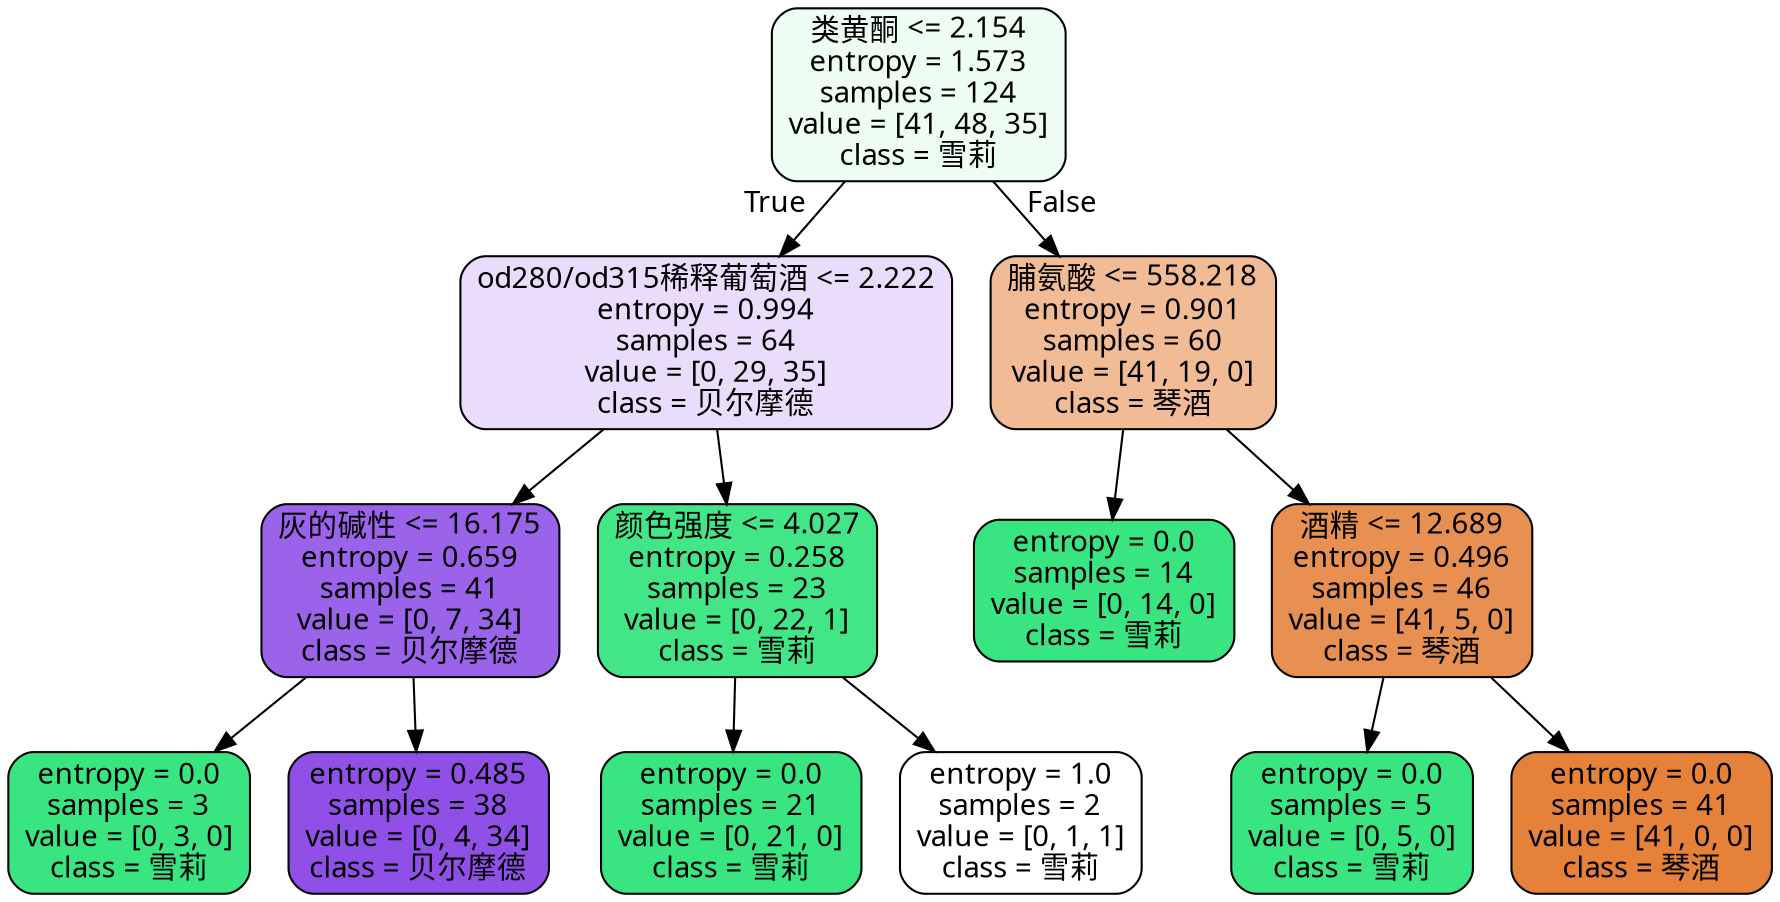 digraph Tree {
node [shape=box, style="filled, rounded", color="black", fontname=FangSong] ;
edge [fontname=FangSong] ;
0 [label="类黄酮 <= 2.154\nentropy = 1.573\nsamples = 124\nvalue = [41, 48, 35]\nclass = 雪莉", fillcolor="#eefdf4"] ;
1 [label="od280/od315稀释葡萄酒 <= 2.222\nentropy = 0.994\nsamples = 64\nvalue = [0, 29, 35]\nclass = 贝尔摩德", fillcolor="#e9ddfb"] ;
0 -> 1 [labeldistance=2.5, labelangle=45, headlabel="True"] ;
2 [label="灰的碱性 <= 16.175\nentropy = 0.659\nsamples = 41\nvalue = [0, 7, 34]\nclass = 贝尔摩德", fillcolor="#9b62ea"] ;
1 -> 2 ;
3 [label="entropy = 0.0\nsamples = 3\nvalue = [0, 3, 0]\nclass = 雪莉", fillcolor="#39e581"] ;
2 -> 3 ;
4 [label="entropy = 0.485\nsamples = 38\nvalue = [0, 4, 34]\nclass = 贝尔摩德", fillcolor="#9050e8"] ;
2 -> 4 ;
5 [label="颜色强度 <= 4.027\nentropy = 0.258\nsamples = 23\nvalue = [0, 22, 1]\nclass = 雪莉", fillcolor="#42e687"] ;
1 -> 5 ;
6 [label="entropy = 0.0\nsamples = 21\nvalue = [0, 21, 0]\nclass = 雪莉", fillcolor="#39e581"] ;
5 -> 6 ;
7 [label="entropy = 1.0\nsamples = 2\nvalue = [0, 1, 1]\nclass = 雪莉", fillcolor="#ffffff"] ;
5 -> 7 ;
8 [label="脯氨酸 <= 558.218\nentropy = 0.901\nsamples = 60\nvalue = [41, 19, 0]\nclass = 琴酒", fillcolor="#f1bb95"] ;
0 -> 8 [labeldistance=2.5, labelangle=-45, headlabel="False"] ;
9 [label="entropy = 0.0\nsamples = 14\nvalue = [0, 14, 0]\nclass = 雪莉", fillcolor="#39e581"] ;
8 -> 9 ;
10 [label="酒精 <= 12.689\nentropy = 0.496\nsamples = 46\nvalue = [41, 5, 0]\nclass = 琴酒", fillcolor="#e89051"] ;
8 -> 10 ;
11 [label="entropy = 0.0\nsamples = 5\nvalue = [0, 5, 0]\nclass = 雪莉", fillcolor="#39e581"] ;
10 -> 11 ;
12 [label="entropy = 0.0\nsamples = 41\nvalue = [41, 0, 0]\nclass = 琴酒", fillcolor="#e58139"] ;
10 -> 12 ;
}
